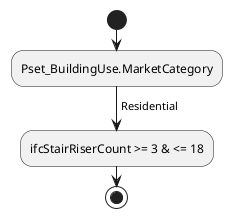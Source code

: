 @startuml
start
:Pset_BuildingUse.MarketCategory;
-> Residential;
:ifcStairRiserCount >= 3 & <= 18;
stop
@enduml